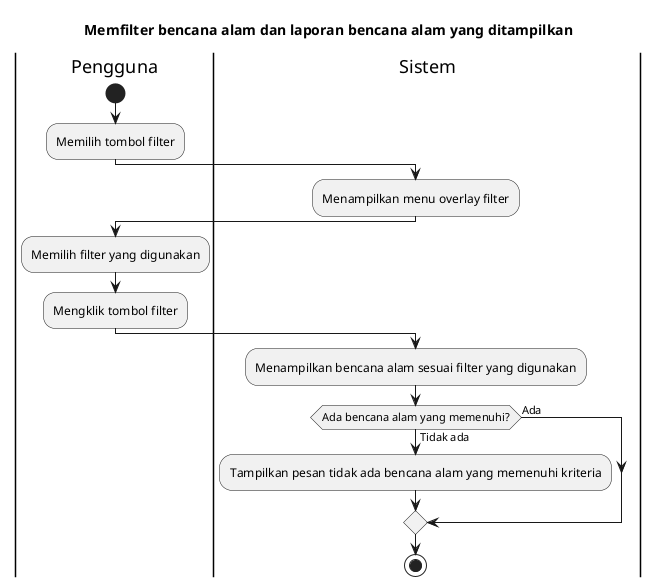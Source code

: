 @startuml Memfilter bencana alam dan laporan bencana alam yang ditampilkan

title Memfilter bencana alam dan laporan bencana alam yang ditampilkan

|Pengguna|
start
:Memilih tombol filter;

|Sistem|
:Menampilkan menu overlay filter;

|Pengguna|
:Memilih filter yang digunakan;
:Mengklik tombol filter;

|Sistem|
:Menampilkan bencana alam sesuai filter yang digunakan;

if (Ada bencana alam yang memenuhi?) then (Tidak ada)
  :Tampilkan pesan tidak ada bencana alam yang memenuhi kriteria;
else (Ada)
endif

stop

@enduml